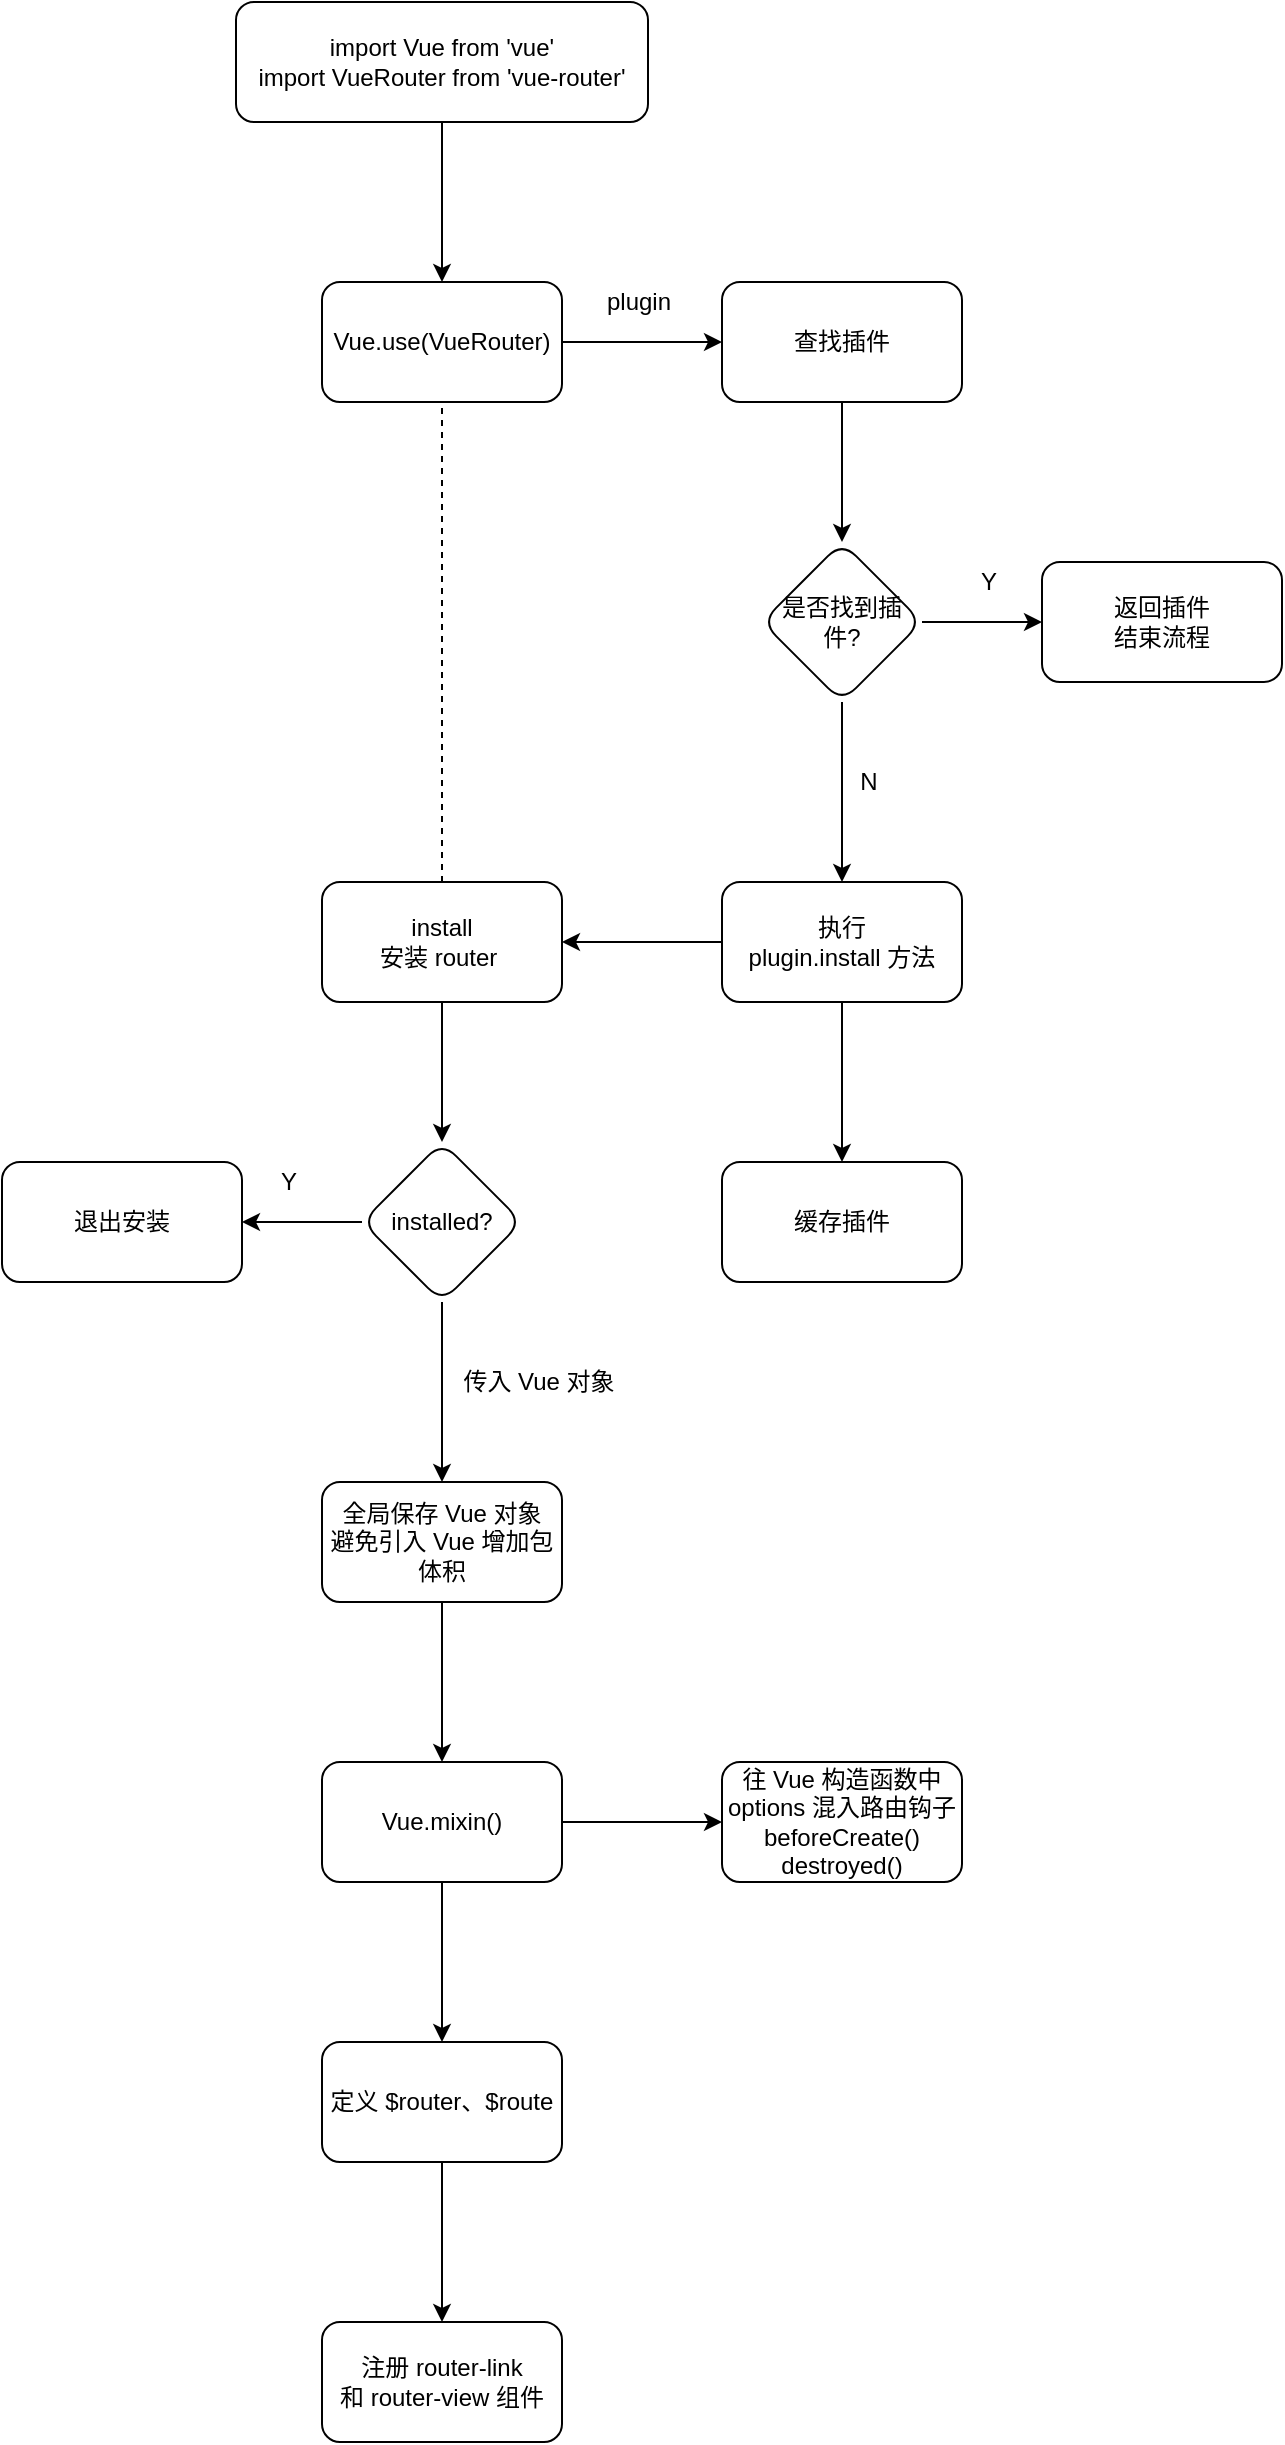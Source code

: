 <mxfile version="14.6.13" type="device"><diagram id="NKLcTuZ8YsAJLtV3ZRf0" name="第 1 页"><mxGraphModel dx="1230" dy="895" grid="1" gridSize="10" guides="1" tooltips="1" connect="1" arrows="1" fold="1" page="1" pageScale="1" pageWidth="827" pageHeight="1169" math="0" shadow="0"><root><mxCell id="0"/><mxCell id="1" parent="0"/><mxCell id="zIzG0oCJN1c3lphp4R8F-3" value="" style="edgeStyle=orthogonalEdgeStyle;rounded=0;orthogonalLoop=1;jettySize=auto;html=1;" edge="1" parent="1" source="zIzG0oCJN1c3lphp4R8F-1" target="zIzG0oCJN1c3lphp4R8F-2"><mxGeometry relative="1" as="geometry"/></mxCell><mxCell id="zIzG0oCJN1c3lphp4R8F-1" value="&lt;div&gt;import Vue from 'vue'&lt;/div&gt;&lt;div&gt;import VueRouter from 'vue-router'&lt;/div&gt;" style="rounded=1;whiteSpace=wrap;html=1;" vertex="1" parent="1"><mxGeometry x="294" y="190" width="206" height="60" as="geometry"/></mxCell><mxCell id="zIzG0oCJN1c3lphp4R8F-5" value="" style="edgeStyle=orthogonalEdgeStyle;rounded=0;orthogonalLoop=1;jettySize=auto;html=1;" edge="1" parent="1" source="zIzG0oCJN1c3lphp4R8F-2" target="zIzG0oCJN1c3lphp4R8F-4"><mxGeometry relative="1" as="geometry"/></mxCell><mxCell id="zIzG0oCJN1c3lphp4R8F-2" value="Vue.use(VueRouter)" style="whiteSpace=wrap;html=1;rounded=1;" vertex="1" parent="1"><mxGeometry x="337" y="330" width="120" height="60" as="geometry"/></mxCell><mxCell id="zIzG0oCJN1c3lphp4R8F-9" value="" style="edgeStyle=orthogonalEdgeStyle;rounded=0;orthogonalLoop=1;jettySize=auto;html=1;" edge="1" parent="1" source="zIzG0oCJN1c3lphp4R8F-4" target="zIzG0oCJN1c3lphp4R8F-8"><mxGeometry relative="1" as="geometry"/></mxCell><mxCell id="zIzG0oCJN1c3lphp4R8F-4" value="查找插件" style="whiteSpace=wrap;html=1;rounded=1;" vertex="1" parent="1"><mxGeometry x="537" y="330" width="120" height="60" as="geometry"/></mxCell><mxCell id="zIzG0oCJN1c3lphp4R8F-7" value="plugin" style="text;html=1;align=center;verticalAlign=middle;resizable=0;points=[];autosize=1;strokeColor=none;" vertex="1" parent="1"><mxGeometry x="470" y="330" width="50" height="20" as="geometry"/></mxCell><mxCell id="zIzG0oCJN1c3lphp4R8F-11" value="" style="edgeStyle=orthogonalEdgeStyle;rounded=0;orthogonalLoop=1;jettySize=auto;html=1;" edge="1" parent="1" source="zIzG0oCJN1c3lphp4R8F-8" target="zIzG0oCJN1c3lphp4R8F-10"><mxGeometry relative="1" as="geometry"/></mxCell><mxCell id="zIzG0oCJN1c3lphp4R8F-13" value="" style="edgeStyle=orthogonalEdgeStyle;rounded=0;orthogonalLoop=1;jettySize=auto;html=1;" edge="1" parent="1" source="zIzG0oCJN1c3lphp4R8F-8" target="zIzG0oCJN1c3lphp4R8F-12"><mxGeometry relative="1" as="geometry"/></mxCell><mxCell id="zIzG0oCJN1c3lphp4R8F-8" value="是否找到插件?" style="rhombus;whiteSpace=wrap;html=1;rounded=1;" vertex="1" parent="1"><mxGeometry x="557" y="460" width="80" height="80" as="geometry"/></mxCell><mxCell id="zIzG0oCJN1c3lphp4R8F-10" value="返回插件&lt;br&gt;结束流程" style="whiteSpace=wrap;html=1;rounded=1;" vertex="1" parent="1"><mxGeometry x="697" y="470" width="120" height="60" as="geometry"/></mxCell><mxCell id="zIzG0oCJN1c3lphp4R8F-15" value="" style="edgeStyle=orthogonalEdgeStyle;rounded=0;orthogonalLoop=1;jettySize=auto;html=1;" edge="1" parent="1" source="zIzG0oCJN1c3lphp4R8F-12" target="zIzG0oCJN1c3lphp4R8F-14"><mxGeometry relative="1" as="geometry"/></mxCell><mxCell id="zIzG0oCJN1c3lphp4R8F-17" value="" style="edgeStyle=orthogonalEdgeStyle;rounded=0;orthogonalLoop=1;jettySize=auto;html=1;" edge="1" parent="1" source="zIzG0oCJN1c3lphp4R8F-12" target="zIzG0oCJN1c3lphp4R8F-16"><mxGeometry relative="1" as="geometry"/></mxCell><mxCell id="zIzG0oCJN1c3lphp4R8F-12" value="执行&lt;br&gt;plugin.install 方法" style="whiteSpace=wrap;html=1;rounded=1;" vertex="1" parent="1"><mxGeometry x="537" y="630" width="120" height="60" as="geometry"/></mxCell><mxCell id="zIzG0oCJN1c3lphp4R8F-14" value="缓存插件" style="whiteSpace=wrap;html=1;rounded=1;" vertex="1" parent="1"><mxGeometry x="537" y="770" width="120" height="60" as="geometry"/></mxCell><mxCell id="zIzG0oCJN1c3lphp4R8F-22" value="" style="edgeStyle=orthogonalEdgeStyle;rounded=0;orthogonalLoop=1;jettySize=auto;html=1;" edge="1" parent="1" source="zIzG0oCJN1c3lphp4R8F-16" target="zIzG0oCJN1c3lphp4R8F-21"><mxGeometry relative="1" as="geometry"/></mxCell><mxCell id="zIzG0oCJN1c3lphp4R8F-16" value="install&lt;br&gt;安装 router&amp;nbsp;" style="whiteSpace=wrap;html=1;rounded=1;" vertex="1" parent="1"><mxGeometry x="337" y="630" width="120" height="60" as="geometry"/></mxCell><mxCell id="zIzG0oCJN1c3lphp4R8F-18" value="" style="endArrow=none;dashed=1;html=1;entryX=0.5;entryY=1;entryDx=0;entryDy=0;exitX=0.5;exitY=0;exitDx=0;exitDy=0;" edge="1" parent="1" source="zIzG0oCJN1c3lphp4R8F-16" target="zIzG0oCJN1c3lphp4R8F-2"><mxGeometry width="50" height="50" relative="1" as="geometry"><mxPoint x="340" y="520" as="sourcePoint"/><mxPoint x="390" y="470" as="targetPoint"/></mxGeometry></mxCell><mxCell id="zIzG0oCJN1c3lphp4R8F-24" value="" style="edgeStyle=orthogonalEdgeStyle;rounded=0;orthogonalLoop=1;jettySize=auto;html=1;" edge="1" parent="1" source="zIzG0oCJN1c3lphp4R8F-21" target="zIzG0oCJN1c3lphp4R8F-23"><mxGeometry relative="1" as="geometry"/></mxCell><mxCell id="zIzG0oCJN1c3lphp4R8F-29" value="" style="edgeStyle=orthogonalEdgeStyle;rounded=0;orthogonalLoop=1;jettySize=auto;html=1;" edge="1" parent="1" source="zIzG0oCJN1c3lphp4R8F-21" target="zIzG0oCJN1c3lphp4R8F-28"><mxGeometry relative="1" as="geometry"/></mxCell><mxCell id="zIzG0oCJN1c3lphp4R8F-21" value="installed?" style="rhombus;whiteSpace=wrap;html=1;rounded=1;" vertex="1" parent="1"><mxGeometry x="357" y="760" width="80" height="80" as="geometry"/></mxCell><mxCell id="zIzG0oCJN1c3lphp4R8F-23" value="退出安装" style="whiteSpace=wrap;html=1;rounded=1;" vertex="1" parent="1"><mxGeometry x="177" y="770" width="120" height="60" as="geometry"/></mxCell><mxCell id="zIzG0oCJN1c3lphp4R8F-25" value="Y" style="text;html=1;align=center;verticalAlign=middle;resizable=0;points=[];autosize=1;strokeColor=none;" vertex="1" parent="1"><mxGeometry x="310" y="770" width="20" height="20" as="geometry"/></mxCell><mxCell id="zIzG0oCJN1c3lphp4R8F-26" value="Y" style="text;html=1;align=center;verticalAlign=middle;resizable=0;points=[];autosize=1;strokeColor=none;" vertex="1" parent="1"><mxGeometry x="660" y="470" width="20" height="20" as="geometry"/></mxCell><mxCell id="zIzG0oCJN1c3lphp4R8F-27" value="N" style="text;html=1;align=center;verticalAlign=middle;resizable=0;points=[];autosize=1;strokeColor=none;" vertex="1" parent="1"><mxGeometry x="600" y="570" width="20" height="20" as="geometry"/></mxCell><mxCell id="zIzG0oCJN1c3lphp4R8F-32" value="" style="edgeStyle=orthogonalEdgeStyle;rounded=0;orthogonalLoop=1;jettySize=auto;html=1;" edge="1" parent="1" source="zIzG0oCJN1c3lphp4R8F-28" target="zIzG0oCJN1c3lphp4R8F-31"><mxGeometry relative="1" as="geometry"/></mxCell><mxCell id="zIzG0oCJN1c3lphp4R8F-28" value="全局保存 Vue 对象&lt;br&gt;避免引入 Vue 增加包体积" style="whiteSpace=wrap;html=1;rounded=1;" vertex="1" parent="1"><mxGeometry x="337" y="930" width="120" height="60" as="geometry"/></mxCell><mxCell id="zIzG0oCJN1c3lphp4R8F-30" value="传入 Vue 对象" style="text;html=1;align=center;verticalAlign=middle;resizable=0;points=[];autosize=1;strokeColor=none;" vertex="1" parent="1"><mxGeometry x="400" y="870" width="90" height="20" as="geometry"/></mxCell><mxCell id="zIzG0oCJN1c3lphp4R8F-34" value="" style="edgeStyle=orthogonalEdgeStyle;rounded=0;orthogonalLoop=1;jettySize=auto;html=1;" edge="1" parent="1" source="zIzG0oCJN1c3lphp4R8F-31" target="zIzG0oCJN1c3lphp4R8F-33"><mxGeometry relative="1" as="geometry"/></mxCell><mxCell id="zIzG0oCJN1c3lphp4R8F-36" value="" style="edgeStyle=orthogonalEdgeStyle;rounded=0;orthogonalLoop=1;jettySize=auto;html=1;" edge="1" parent="1" source="zIzG0oCJN1c3lphp4R8F-31" target="zIzG0oCJN1c3lphp4R8F-35"><mxGeometry relative="1" as="geometry"/></mxCell><mxCell id="zIzG0oCJN1c3lphp4R8F-31" value="Vue.mixin()" style="whiteSpace=wrap;html=1;rounded=1;" vertex="1" parent="1"><mxGeometry x="337" y="1070" width="120" height="60" as="geometry"/></mxCell><mxCell id="zIzG0oCJN1c3lphp4R8F-33" value="往 Vue 构造函数中 options 混入路由钩子&lt;br&gt;beforeCreate()&lt;br&gt;destroyed()" style="whiteSpace=wrap;html=1;rounded=1;" vertex="1" parent="1"><mxGeometry x="537" y="1070" width="120" height="60" as="geometry"/></mxCell><mxCell id="zIzG0oCJN1c3lphp4R8F-38" value="" style="edgeStyle=orthogonalEdgeStyle;rounded=0;orthogonalLoop=1;jettySize=auto;html=1;" edge="1" parent="1" source="zIzG0oCJN1c3lphp4R8F-35" target="zIzG0oCJN1c3lphp4R8F-37"><mxGeometry relative="1" as="geometry"/></mxCell><mxCell id="zIzG0oCJN1c3lphp4R8F-35" value="定义 $router、$route" style="whiteSpace=wrap;html=1;rounded=1;" vertex="1" parent="1"><mxGeometry x="337" y="1210" width="120" height="60" as="geometry"/></mxCell><mxCell id="zIzG0oCJN1c3lphp4R8F-37" value="注册 router-link&lt;br&gt;和 router-view 组件" style="whiteSpace=wrap;html=1;rounded=1;" vertex="1" parent="1"><mxGeometry x="337" y="1350" width="120" height="60" as="geometry"/></mxCell></root></mxGraphModel></diagram></mxfile>